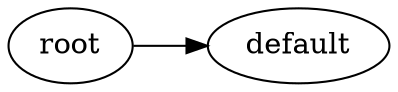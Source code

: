 digraph default {
	graph [rankdir=LR]
	root_773 [label=root href="javascript:s=&quot;\(\)\nNone&quot;; console.log(s); alert(s);"]
	default_774 [label=default href="javascript:s=&quot;\(&#x27;default&#x27;,\)\nCoordinatesCage&quot;; console.log(s); alert(s);" tooltip=CoordinatesCage]
	root_773 -> default_774
}
